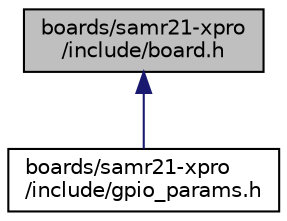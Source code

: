 digraph "boards/samr21-xpro/include/board.h"
{
 // LATEX_PDF_SIZE
  edge [fontname="Helvetica",fontsize="10",labelfontname="Helvetica",labelfontsize="10"];
  node [fontname="Helvetica",fontsize="10",shape=record];
  Node1 [label="boards/samr21-xpro\l/include/board.h",height=0.2,width=0.4,color="black", fillcolor="grey75", style="filled", fontcolor="black",tooltip="Board specific definitions for the Atmel SAM R21 Xplained Pro board."];
  Node1 -> Node2 [dir="back",color="midnightblue",fontsize="10",style="solid",fontname="Helvetica"];
  Node2 [label="boards/samr21-xpro\l/include/gpio_params.h",height=0.2,width=0.4,color="black", fillcolor="white", style="filled",URL="$samr21-xpro_2include_2gpio__params_8h.html",tooltip="Board specific configuration of direct mapped GPIOs."];
}
